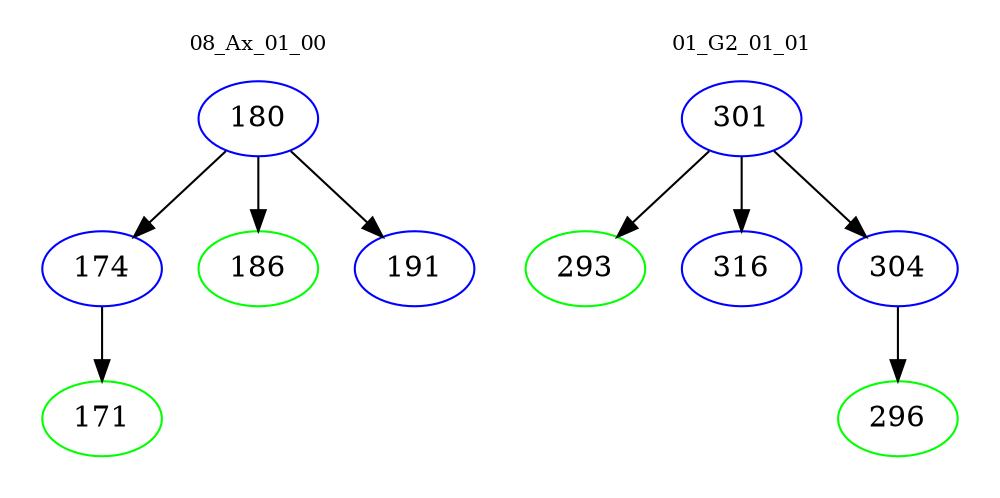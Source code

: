 digraph{
subgraph cluster_0 {
color = white
label = "08_Ax_01_00";
fontsize=10;
T0_180 [label="180", color="blue"]
T0_180 -> T0_174 [color="black"]
T0_174 [label="174", color="blue"]
T0_174 -> T0_171 [color="black"]
T0_171 [label="171", color="green"]
T0_180 -> T0_186 [color="black"]
T0_186 [label="186", color="green"]
T0_180 -> T0_191 [color="black"]
T0_191 [label="191", color="blue"]
}
subgraph cluster_1 {
color = white
label = "01_G2_01_01";
fontsize=10;
T1_301 [label="301", color="blue"]
T1_301 -> T1_293 [color="black"]
T1_293 [label="293", color="green"]
T1_301 -> T1_316 [color="black"]
T1_316 [label="316", color="blue"]
T1_301 -> T1_304 [color="black"]
T1_304 [label="304", color="blue"]
T1_304 -> T1_296 [color="black"]
T1_296 [label="296", color="green"]
}
}
